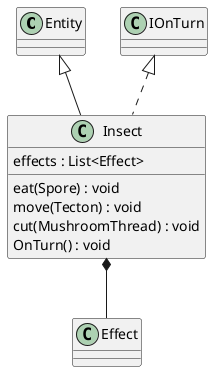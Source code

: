 @startuml insect

Entity <|-- Insect
Insect *-- Effect

IOnTurn <|.. Insect
class Insect{
    effects : List<Effect>
    eat(Spore) : void
    move(Tecton) : void
    cut(MushroomThread) : void
    OnTurn() : void
}
@enduml